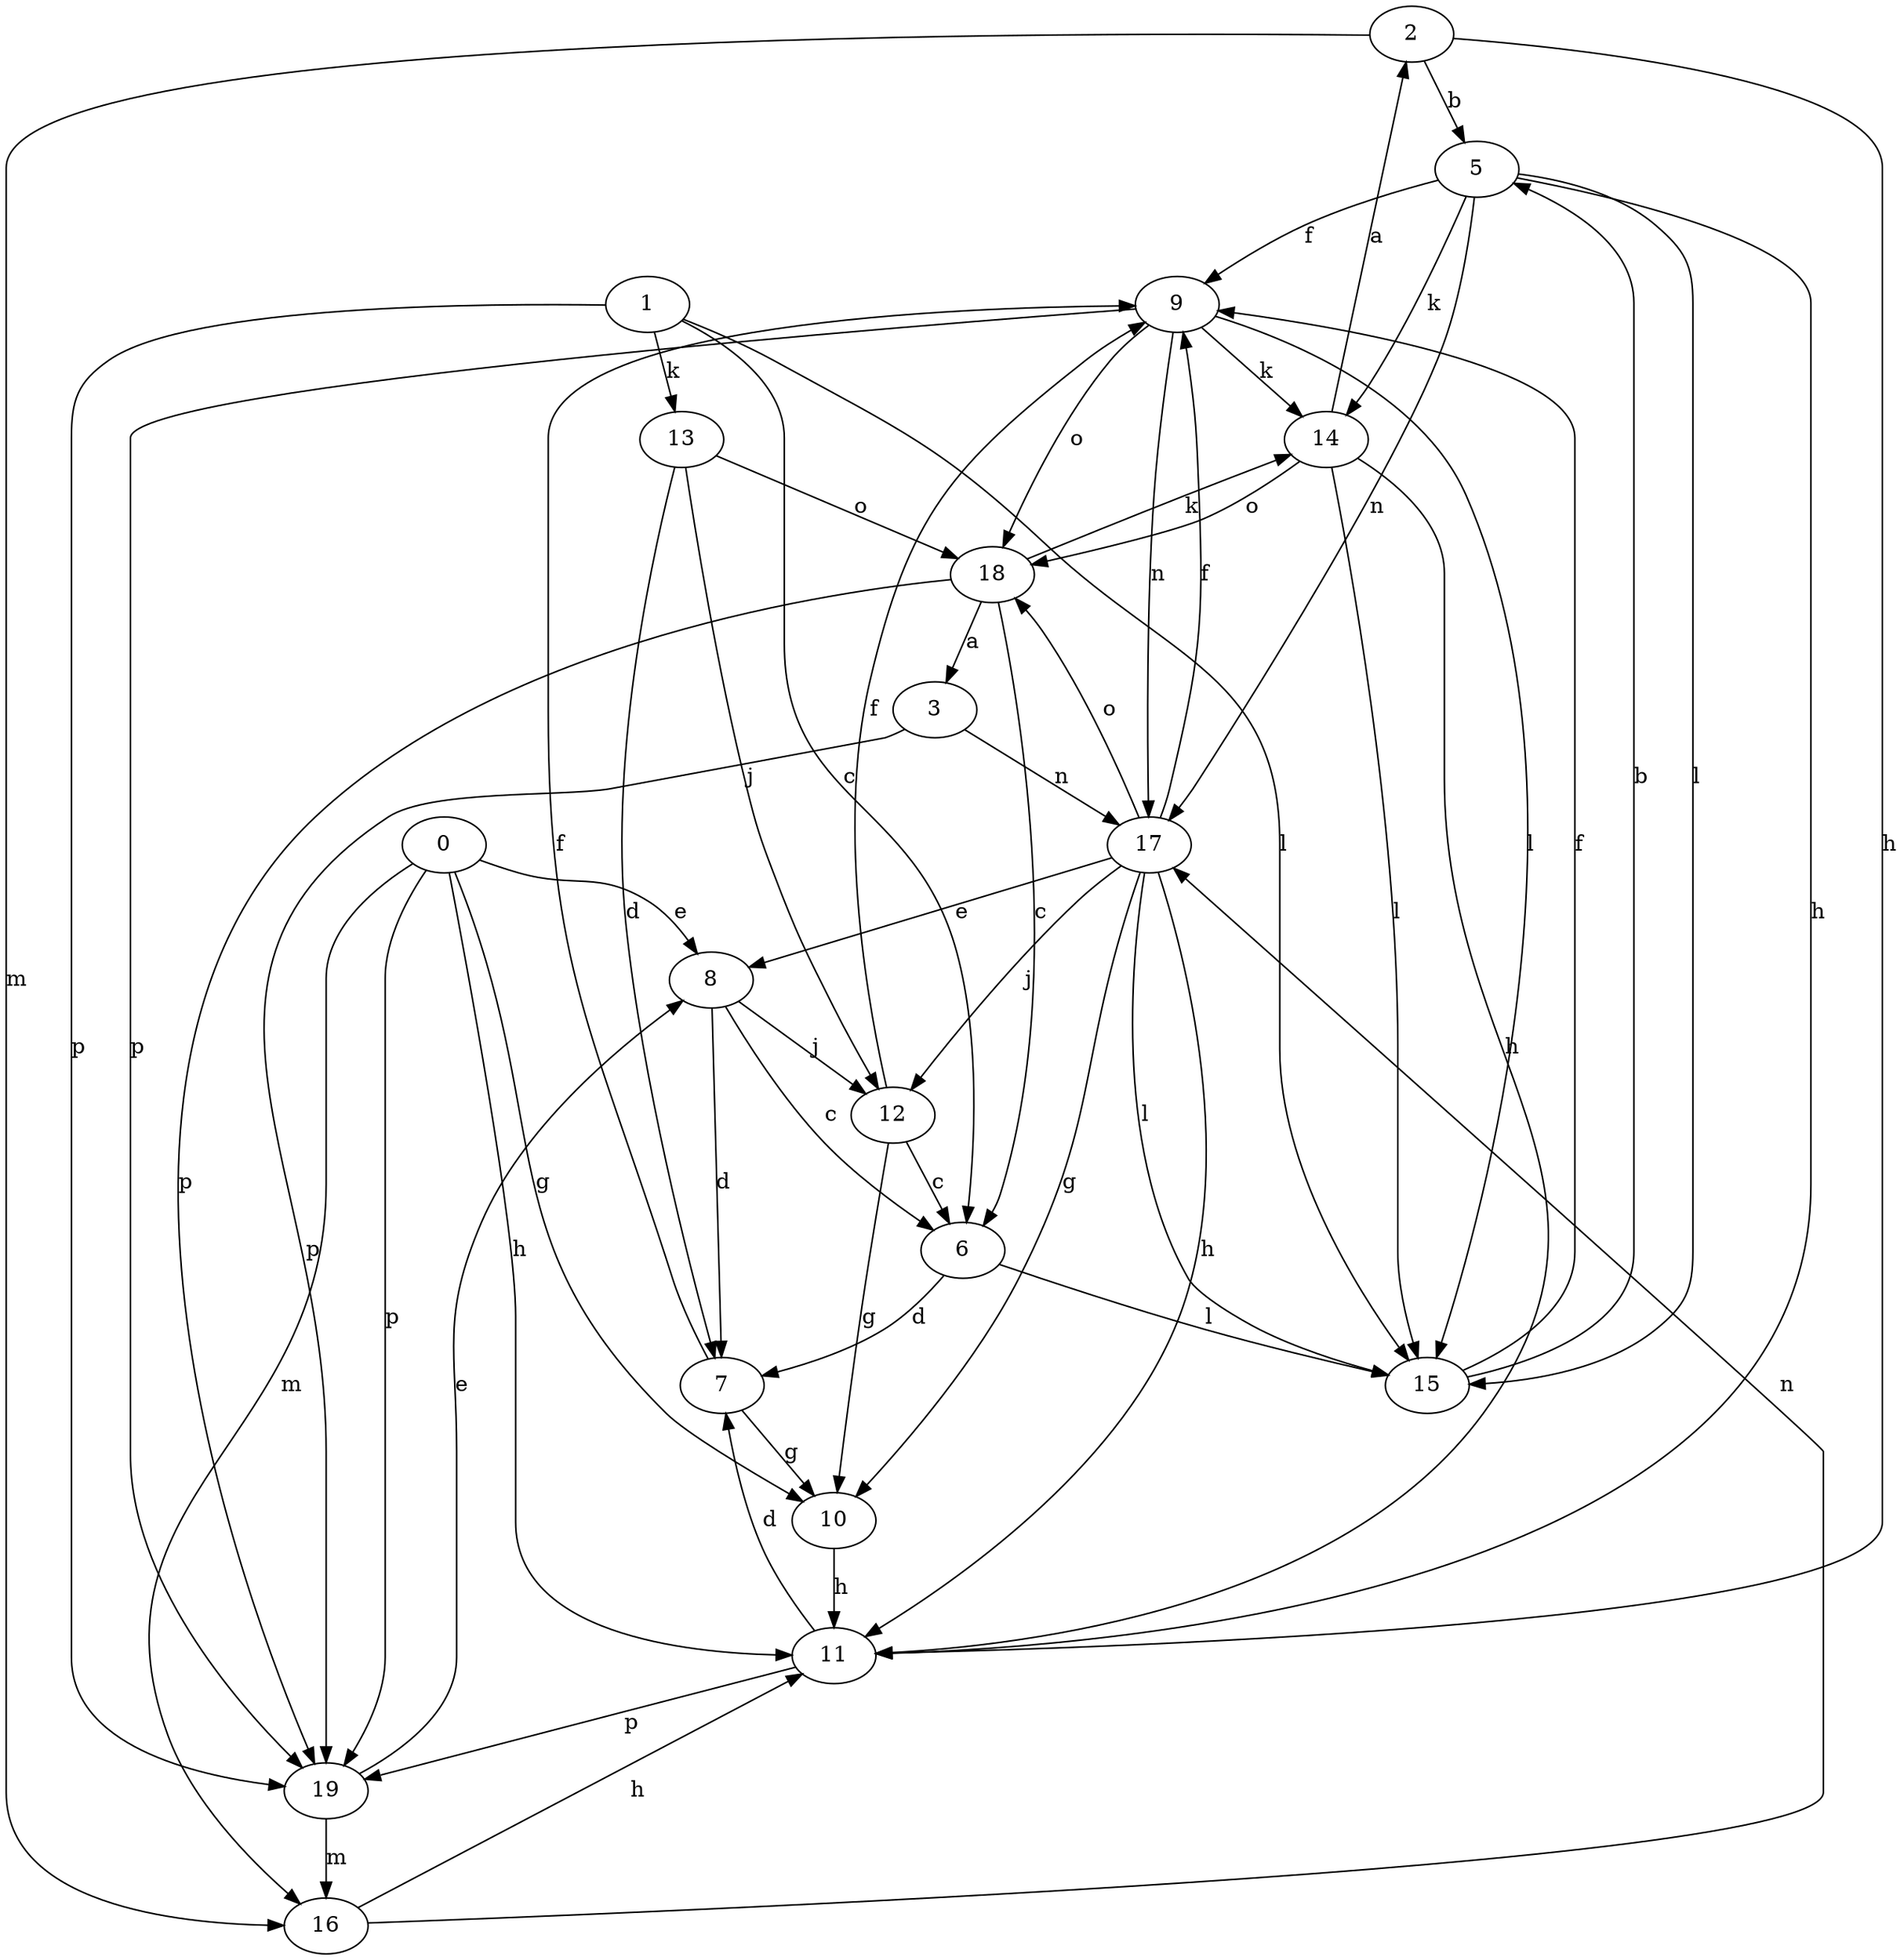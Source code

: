strict digraph  {
2;
3;
5;
6;
7;
8;
9;
0;
10;
11;
1;
12;
13;
14;
15;
16;
17;
18;
19;
2 -> 5  [label=b];
2 -> 11  [label=h];
2 -> 16  [label=m];
3 -> 17  [label=n];
3 -> 19  [label=p];
5 -> 9  [label=f];
5 -> 11  [label=h];
5 -> 14  [label=k];
5 -> 15  [label=l];
5 -> 17  [label=n];
6 -> 7  [label=d];
6 -> 15  [label=l];
7 -> 9  [label=f];
7 -> 10  [label=g];
8 -> 6  [label=c];
8 -> 7  [label=d];
8 -> 12  [label=j];
9 -> 14  [label=k];
9 -> 15  [label=l];
9 -> 17  [label=n];
9 -> 18  [label=o];
9 -> 19  [label=p];
0 -> 8  [label=e];
0 -> 10  [label=g];
0 -> 11  [label=h];
0 -> 16  [label=m];
0 -> 19  [label=p];
10 -> 11  [label=h];
11 -> 7  [label=d];
11 -> 19  [label=p];
1 -> 6  [label=c];
1 -> 13  [label=k];
1 -> 15  [label=l];
1 -> 19  [label=p];
12 -> 6  [label=c];
12 -> 9  [label=f];
12 -> 10  [label=g];
13 -> 7  [label=d];
13 -> 12  [label=j];
13 -> 18  [label=o];
14 -> 2  [label=a];
14 -> 11  [label=h];
14 -> 15  [label=l];
14 -> 18  [label=o];
15 -> 5  [label=b];
15 -> 9  [label=f];
16 -> 11  [label=h];
16 -> 17  [label=n];
17 -> 8  [label=e];
17 -> 9  [label=f];
17 -> 10  [label=g];
17 -> 11  [label=h];
17 -> 12  [label=j];
17 -> 15  [label=l];
17 -> 18  [label=o];
18 -> 3  [label=a];
18 -> 6  [label=c];
18 -> 14  [label=k];
18 -> 19  [label=p];
19 -> 8  [label=e];
19 -> 16  [label=m];
}
